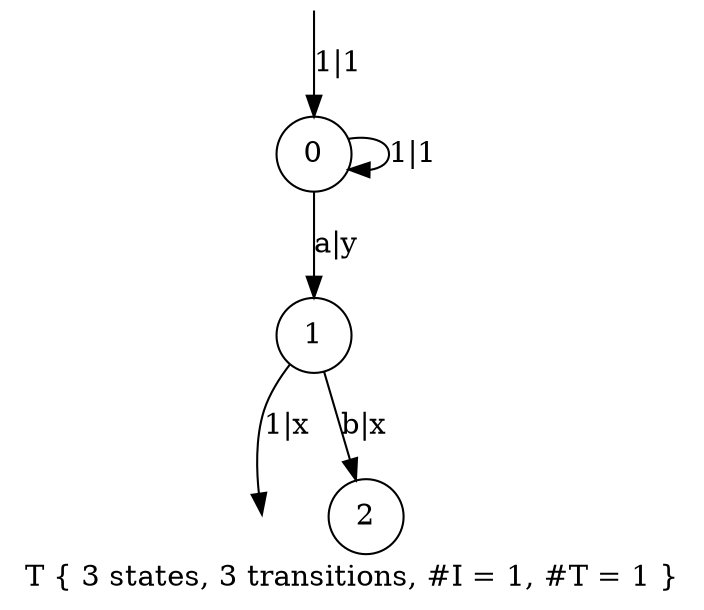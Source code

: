 digraph vcsn {
label="T { 3 states, 3 transitions, #I = 1, #T = 1 }";
node [shape=circle];
"T1" [style=invis,label="",width=.01,height=.01];
"T1" -> "T0"[label="1|1 "];
"T0" [label="0"];
"T3" [style=invis,label="",width=.01,height=.01];
"T2" -> "T3"[label="1|x "];
"T2" [label="1"];
"T4" [label="2"];
"T0" -> "T0"[label="1|1 "];
"T0" -> "T2"[label="a|y "];
"T2" -> "T4"[label="b|x "];
}
